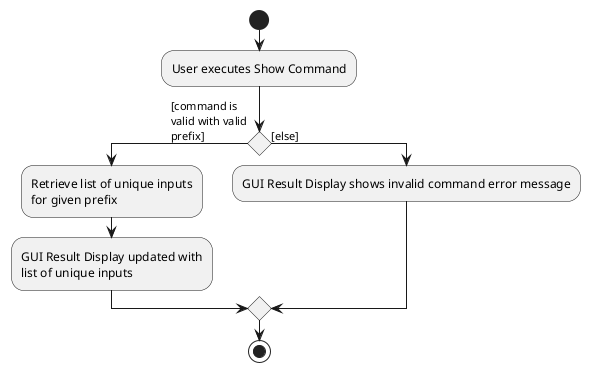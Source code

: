 @startuml
start
:User executes Show Command;

'Since the beta syntax does not support placing the condition outside the
'diamond we place it as the true branch instead.

if () then ([command is
valid with valid
prefix])

    :Retrieve list of unique inputs
    for given prefix;
    :GUI Result Display updated with
    list of unique inputs;
else ([else])

:GUI Result Display shows invalid command error message;

endif
stop
@enduml



